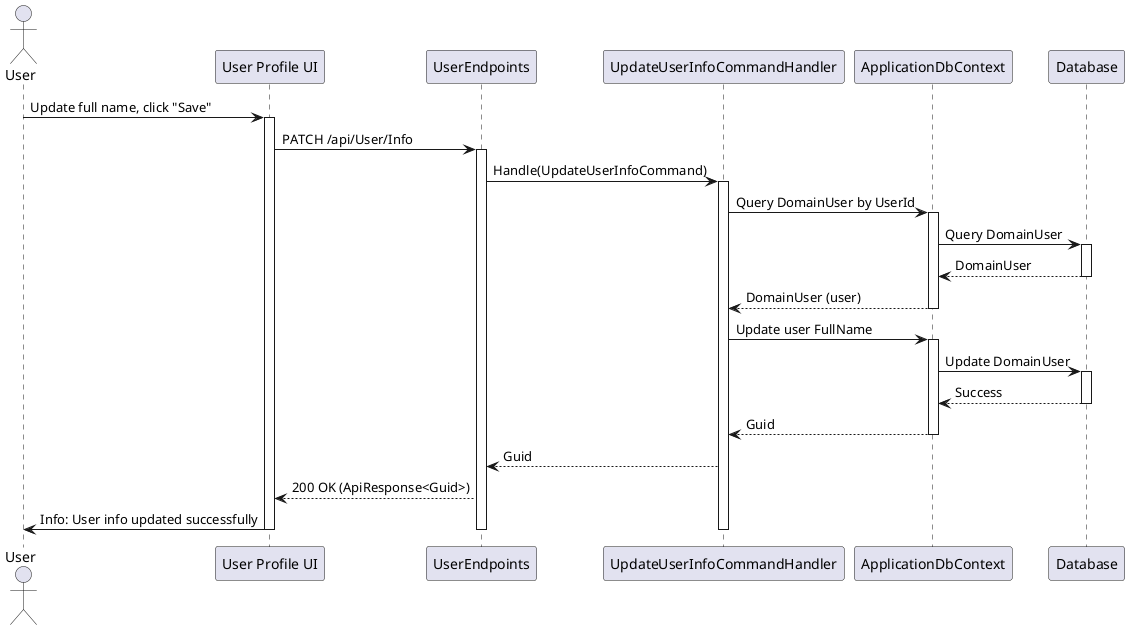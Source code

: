 @startuml
actor User
participant "User Profile UI" as UI
participant UserEndpoints
participant UpdateUserInfoCommandHandler as Handler
participant ApplicationDbContext
participant Database

User -> UI : Update full name, click "Save"
activate UI
UI -> UserEndpoints : PATCH /api/User/Info
activate UserEndpoints
UserEndpoints -> Handler : Handle(UpdateUserInfoCommand)
activate Handler
Handler -> ApplicationDbContext : Query DomainUser by UserId
activate ApplicationDbContext
ApplicationDbContext -> Database : Query DomainUser
activate Database
Database --> ApplicationDbContext : DomainUser
deactivate Database
ApplicationDbContext --> Handler : DomainUser (user)
deactivate ApplicationDbContext
Handler -> ApplicationDbContext : Update user FullName
activate ApplicationDbContext
ApplicationDbContext -> Database : Update DomainUser
activate Database
Database --> ApplicationDbContext : Success
deactivate Database
ApplicationDbContext --> Handler : Guid
deactivate ApplicationDbContext
Handler --> UserEndpoints : Guid
UserEndpoints --> UI : 200 OK (ApiResponse<Guid>)
UI -> User : Info: User info updated successfully
deactivate Handler
deactivate UserEndpoints
deactivate UI
@enduml